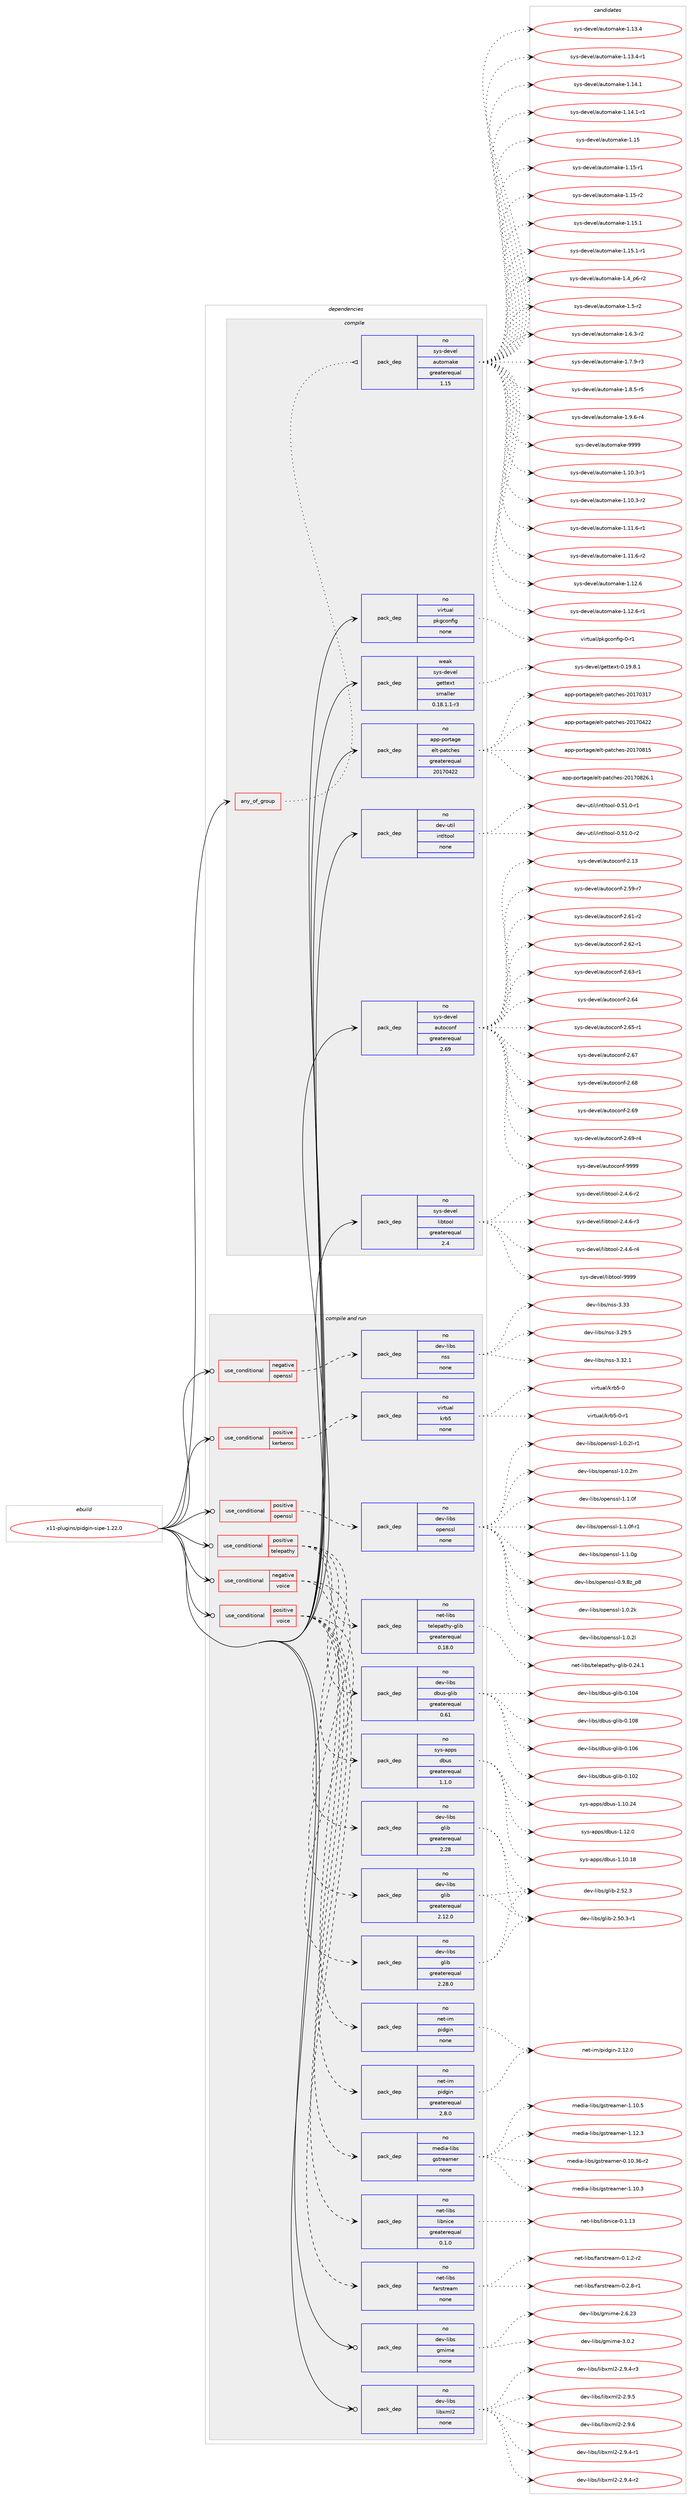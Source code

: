 digraph prolog {

# *************
# Graph options
# *************

newrank=true;
concentrate=true;
compound=true;
graph [rankdir=LR,fontname=Helvetica,fontsize=10,ranksep=1.5];#, ranksep=2.5, nodesep=0.2];
edge  [arrowhead=vee];
node  [fontname=Helvetica,fontsize=10];

# **********
# The ebuild
# **********

subgraph cluster_leftcol {
color=gray;
rank=same;
label=<<i>ebuild</i>>;
id [label="x11-plugins/pidgin-sipe-1.22.0", color=red, width=4, href="../x11-plugins/pidgin-sipe-1.22.0.svg"];
}

# ****************
# The dependencies
# ****************

subgraph cluster_midcol {
color=gray;
label=<<i>dependencies</i>>;
subgraph cluster_compile {
fillcolor="#eeeeee";
style=filled;
label=<<i>compile</i>>;
subgraph any9577 {
dependency526589 [label=<<TABLE BORDER="0" CELLBORDER="1" CELLSPACING="0" CELLPADDING="4"><TR><TD CELLPADDING="10">any_of_group</TD></TR></TABLE>>, shape=none, color=red];subgraph pack393126 {
dependency526590 [label=<<TABLE BORDER="0" CELLBORDER="1" CELLSPACING="0" CELLPADDING="4" WIDTH="220"><TR><TD ROWSPAN="6" CELLPADDING="30">pack_dep</TD></TR><TR><TD WIDTH="110">no</TD></TR><TR><TD>sys-devel</TD></TR><TR><TD>automake</TD></TR><TR><TD>greaterequal</TD></TR><TR><TD>1.15</TD></TR></TABLE>>, shape=none, color=blue];
}
dependency526589:e -> dependency526590:w [weight=20,style="dotted",arrowhead="oinv"];
}
id:e -> dependency526589:w [weight=20,style="solid",arrowhead="vee"];
subgraph pack393127 {
dependency526591 [label=<<TABLE BORDER="0" CELLBORDER="1" CELLSPACING="0" CELLPADDING="4" WIDTH="220"><TR><TD ROWSPAN="6" CELLPADDING="30">pack_dep</TD></TR><TR><TD WIDTH="110">no</TD></TR><TR><TD>app-portage</TD></TR><TR><TD>elt-patches</TD></TR><TR><TD>greaterequal</TD></TR><TR><TD>20170422</TD></TR></TABLE>>, shape=none, color=blue];
}
id:e -> dependency526591:w [weight=20,style="solid",arrowhead="vee"];
subgraph pack393128 {
dependency526592 [label=<<TABLE BORDER="0" CELLBORDER="1" CELLSPACING="0" CELLPADDING="4" WIDTH="220"><TR><TD ROWSPAN="6" CELLPADDING="30">pack_dep</TD></TR><TR><TD WIDTH="110">no</TD></TR><TR><TD>dev-util</TD></TR><TR><TD>intltool</TD></TR><TR><TD>none</TD></TR><TR><TD></TD></TR></TABLE>>, shape=none, color=blue];
}
id:e -> dependency526592:w [weight=20,style="solid",arrowhead="vee"];
subgraph pack393129 {
dependency526593 [label=<<TABLE BORDER="0" CELLBORDER="1" CELLSPACING="0" CELLPADDING="4" WIDTH="220"><TR><TD ROWSPAN="6" CELLPADDING="30">pack_dep</TD></TR><TR><TD WIDTH="110">no</TD></TR><TR><TD>sys-devel</TD></TR><TR><TD>autoconf</TD></TR><TR><TD>greaterequal</TD></TR><TR><TD>2.69</TD></TR></TABLE>>, shape=none, color=blue];
}
id:e -> dependency526593:w [weight=20,style="solid",arrowhead="vee"];
subgraph pack393130 {
dependency526594 [label=<<TABLE BORDER="0" CELLBORDER="1" CELLSPACING="0" CELLPADDING="4" WIDTH="220"><TR><TD ROWSPAN="6" CELLPADDING="30">pack_dep</TD></TR><TR><TD WIDTH="110">no</TD></TR><TR><TD>sys-devel</TD></TR><TR><TD>libtool</TD></TR><TR><TD>greaterequal</TD></TR><TR><TD>2.4</TD></TR></TABLE>>, shape=none, color=blue];
}
id:e -> dependency526594:w [weight=20,style="solid",arrowhead="vee"];
subgraph pack393131 {
dependency526595 [label=<<TABLE BORDER="0" CELLBORDER="1" CELLSPACING="0" CELLPADDING="4" WIDTH="220"><TR><TD ROWSPAN="6" CELLPADDING="30">pack_dep</TD></TR><TR><TD WIDTH="110">no</TD></TR><TR><TD>virtual</TD></TR><TR><TD>pkgconfig</TD></TR><TR><TD>none</TD></TR><TR><TD></TD></TR></TABLE>>, shape=none, color=blue];
}
id:e -> dependency526595:w [weight=20,style="solid",arrowhead="vee"];
subgraph pack393132 {
dependency526596 [label=<<TABLE BORDER="0" CELLBORDER="1" CELLSPACING="0" CELLPADDING="4" WIDTH="220"><TR><TD ROWSPAN="6" CELLPADDING="30">pack_dep</TD></TR><TR><TD WIDTH="110">weak</TD></TR><TR><TD>sys-devel</TD></TR><TR><TD>gettext</TD></TR><TR><TD>smaller</TD></TR><TR><TD>0.18.1.1-r3</TD></TR></TABLE>>, shape=none, color=blue];
}
id:e -> dependency526596:w [weight=20,style="solid",arrowhead="vee"];
}
subgraph cluster_compileandrun {
fillcolor="#eeeeee";
style=filled;
label=<<i>compile and run</i>>;
subgraph cond123538 {
dependency526597 [label=<<TABLE BORDER="0" CELLBORDER="1" CELLSPACING="0" CELLPADDING="4"><TR><TD ROWSPAN="3" CELLPADDING="10">use_conditional</TD></TR><TR><TD>negative</TD></TR><TR><TD>openssl</TD></TR></TABLE>>, shape=none, color=red];
subgraph pack393133 {
dependency526598 [label=<<TABLE BORDER="0" CELLBORDER="1" CELLSPACING="0" CELLPADDING="4" WIDTH="220"><TR><TD ROWSPAN="6" CELLPADDING="30">pack_dep</TD></TR><TR><TD WIDTH="110">no</TD></TR><TR><TD>dev-libs</TD></TR><TR><TD>nss</TD></TR><TR><TD>none</TD></TR><TR><TD></TD></TR></TABLE>>, shape=none, color=blue];
}
dependency526597:e -> dependency526598:w [weight=20,style="dashed",arrowhead="vee"];
}
id:e -> dependency526597:w [weight=20,style="solid",arrowhead="odotvee"];
subgraph cond123539 {
dependency526599 [label=<<TABLE BORDER="0" CELLBORDER="1" CELLSPACING="0" CELLPADDING="4"><TR><TD ROWSPAN="3" CELLPADDING="10">use_conditional</TD></TR><TR><TD>negative</TD></TR><TR><TD>voice</TD></TR></TABLE>>, shape=none, color=red];
subgraph pack393134 {
dependency526600 [label=<<TABLE BORDER="0" CELLBORDER="1" CELLSPACING="0" CELLPADDING="4" WIDTH="220"><TR><TD ROWSPAN="6" CELLPADDING="30">pack_dep</TD></TR><TR><TD WIDTH="110">no</TD></TR><TR><TD>dev-libs</TD></TR><TR><TD>glib</TD></TR><TR><TD>greaterequal</TD></TR><TR><TD>2.12.0</TD></TR></TABLE>>, shape=none, color=blue];
}
dependency526599:e -> dependency526600:w [weight=20,style="dashed",arrowhead="vee"];
subgraph pack393135 {
dependency526601 [label=<<TABLE BORDER="0" CELLBORDER="1" CELLSPACING="0" CELLPADDING="4" WIDTH="220"><TR><TD ROWSPAN="6" CELLPADDING="30">pack_dep</TD></TR><TR><TD WIDTH="110">no</TD></TR><TR><TD>net-im</TD></TR><TR><TD>pidgin</TD></TR><TR><TD>none</TD></TR><TR><TD></TD></TR></TABLE>>, shape=none, color=blue];
}
dependency526599:e -> dependency526601:w [weight=20,style="dashed",arrowhead="vee"];
}
id:e -> dependency526599:w [weight=20,style="solid",arrowhead="odotvee"];
subgraph cond123540 {
dependency526602 [label=<<TABLE BORDER="0" CELLBORDER="1" CELLSPACING="0" CELLPADDING="4"><TR><TD ROWSPAN="3" CELLPADDING="10">use_conditional</TD></TR><TR><TD>positive</TD></TR><TR><TD>kerberos</TD></TR></TABLE>>, shape=none, color=red];
subgraph pack393136 {
dependency526603 [label=<<TABLE BORDER="0" CELLBORDER="1" CELLSPACING="0" CELLPADDING="4" WIDTH="220"><TR><TD ROWSPAN="6" CELLPADDING="30">pack_dep</TD></TR><TR><TD WIDTH="110">no</TD></TR><TR><TD>virtual</TD></TR><TR><TD>krb5</TD></TR><TR><TD>none</TD></TR><TR><TD></TD></TR></TABLE>>, shape=none, color=blue];
}
dependency526602:e -> dependency526603:w [weight=20,style="dashed",arrowhead="vee"];
}
id:e -> dependency526602:w [weight=20,style="solid",arrowhead="odotvee"];
subgraph cond123541 {
dependency526604 [label=<<TABLE BORDER="0" CELLBORDER="1" CELLSPACING="0" CELLPADDING="4"><TR><TD ROWSPAN="3" CELLPADDING="10">use_conditional</TD></TR><TR><TD>positive</TD></TR><TR><TD>openssl</TD></TR></TABLE>>, shape=none, color=red];
subgraph pack393137 {
dependency526605 [label=<<TABLE BORDER="0" CELLBORDER="1" CELLSPACING="0" CELLPADDING="4" WIDTH="220"><TR><TD ROWSPAN="6" CELLPADDING="30">pack_dep</TD></TR><TR><TD WIDTH="110">no</TD></TR><TR><TD>dev-libs</TD></TR><TR><TD>openssl</TD></TR><TR><TD>none</TD></TR><TR><TD></TD></TR></TABLE>>, shape=none, color=blue];
}
dependency526604:e -> dependency526605:w [weight=20,style="dashed",arrowhead="vee"];
}
id:e -> dependency526604:w [weight=20,style="solid",arrowhead="odotvee"];
subgraph cond123542 {
dependency526606 [label=<<TABLE BORDER="0" CELLBORDER="1" CELLSPACING="0" CELLPADDING="4"><TR><TD ROWSPAN="3" CELLPADDING="10">use_conditional</TD></TR><TR><TD>positive</TD></TR><TR><TD>telepathy</TD></TR></TABLE>>, shape=none, color=red];
subgraph pack393138 {
dependency526607 [label=<<TABLE BORDER="0" CELLBORDER="1" CELLSPACING="0" CELLPADDING="4" WIDTH="220"><TR><TD ROWSPAN="6" CELLPADDING="30">pack_dep</TD></TR><TR><TD WIDTH="110">no</TD></TR><TR><TD>sys-apps</TD></TR><TR><TD>dbus</TD></TR><TR><TD>greaterequal</TD></TR><TR><TD>1.1.0</TD></TR></TABLE>>, shape=none, color=blue];
}
dependency526606:e -> dependency526607:w [weight=20,style="dashed",arrowhead="vee"];
subgraph pack393139 {
dependency526608 [label=<<TABLE BORDER="0" CELLBORDER="1" CELLSPACING="0" CELLPADDING="4" WIDTH="220"><TR><TD ROWSPAN="6" CELLPADDING="30">pack_dep</TD></TR><TR><TD WIDTH="110">no</TD></TR><TR><TD>dev-libs</TD></TR><TR><TD>dbus-glib</TD></TR><TR><TD>greaterequal</TD></TR><TR><TD>0.61</TD></TR></TABLE>>, shape=none, color=blue];
}
dependency526606:e -> dependency526608:w [weight=20,style="dashed",arrowhead="vee"];
subgraph pack393140 {
dependency526609 [label=<<TABLE BORDER="0" CELLBORDER="1" CELLSPACING="0" CELLPADDING="4" WIDTH="220"><TR><TD ROWSPAN="6" CELLPADDING="30">pack_dep</TD></TR><TR><TD WIDTH="110">no</TD></TR><TR><TD>dev-libs</TD></TR><TR><TD>glib</TD></TR><TR><TD>greaterequal</TD></TR><TR><TD>2.28</TD></TR></TABLE>>, shape=none, color=blue];
}
dependency526606:e -> dependency526609:w [weight=20,style="dashed",arrowhead="vee"];
subgraph pack393141 {
dependency526610 [label=<<TABLE BORDER="0" CELLBORDER="1" CELLSPACING="0" CELLPADDING="4" WIDTH="220"><TR><TD ROWSPAN="6" CELLPADDING="30">pack_dep</TD></TR><TR><TD WIDTH="110">no</TD></TR><TR><TD>net-libs</TD></TR><TR><TD>telepathy-glib</TD></TR><TR><TD>greaterequal</TD></TR><TR><TD>0.18.0</TD></TR></TABLE>>, shape=none, color=blue];
}
dependency526606:e -> dependency526610:w [weight=20,style="dashed",arrowhead="vee"];
}
id:e -> dependency526606:w [weight=20,style="solid",arrowhead="odotvee"];
subgraph cond123543 {
dependency526611 [label=<<TABLE BORDER="0" CELLBORDER="1" CELLSPACING="0" CELLPADDING="4"><TR><TD ROWSPAN="3" CELLPADDING="10">use_conditional</TD></TR><TR><TD>positive</TD></TR><TR><TD>voice</TD></TR></TABLE>>, shape=none, color=red];
subgraph pack393142 {
dependency526612 [label=<<TABLE BORDER="0" CELLBORDER="1" CELLSPACING="0" CELLPADDING="4" WIDTH="220"><TR><TD ROWSPAN="6" CELLPADDING="30">pack_dep</TD></TR><TR><TD WIDTH="110">no</TD></TR><TR><TD>dev-libs</TD></TR><TR><TD>glib</TD></TR><TR><TD>greaterequal</TD></TR><TR><TD>2.28.0</TD></TR></TABLE>>, shape=none, color=blue];
}
dependency526611:e -> dependency526612:w [weight=20,style="dashed",arrowhead="vee"];
subgraph pack393143 {
dependency526613 [label=<<TABLE BORDER="0" CELLBORDER="1" CELLSPACING="0" CELLPADDING="4" WIDTH="220"><TR><TD ROWSPAN="6" CELLPADDING="30">pack_dep</TD></TR><TR><TD WIDTH="110">no</TD></TR><TR><TD>net-libs</TD></TR><TR><TD>libnice</TD></TR><TR><TD>greaterequal</TD></TR><TR><TD>0.1.0</TD></TR></TABLE>>, shape=none, color=blue];
}
dependency526611:e -> dependency526613:w [weight=20,style="dashed",arrowhead="vee"];
subgraph pack393144 {
dependency526614 [label=<<TABLE BORDER="0" CELLBORDER="1" CELLSPACING="0" CELLPADDING="4" WIDTH="220"><TR><TD ROWSPAN="6" CELLPADDING="30">pack_dep</TD></TR><TR><TD WIDTH="110">no</TD></TR><TR><TD>media-libs</TD></TR><TR><TD>gstreamer</TD></TR><TR><TD>none</TD></TR><TR><TD></TD></TR></TABLE>>, shape=none, color=blue];
}
dependency526611:e -> dependency526614:w [weight=20,style="dashed",arrowhead="vee"];
subgraph pack393145 {
dependency526615 [label=<<TABLE BORDER="0" CELLBORDER="1" CELLSPACING="0" CELLPADDING="4" WIDTH="220"><TR><TD ROWSPAN="6" CELLPADDING="30">pack_dep</TD></TR><TR><TD WIDTH="110">no</TD></TR><TR><TD>net-im</TD></TR><TR><TD>pidgin</TD></TR><TR><TD>greaterequal</TD></TR><TR><TD>2.8.0</TD></TR></TABLE>>, shape=none, color=blue];
}
dependency526611:e -> dependency526615:w [weight=20,style="dashed",arrowhead="vee"];
subgraph pack393146 {
dependency526616 [label=<<TABLE BORDER="0" CELLBORDER="1" CELLSPACING="0" CELLPADDING="4" WIDTH="220"><TR><TD ROWSPAN="6" CELLPADDING="30">pack_dep</TD></TR><TR><TD WIDTH="110">no</TD></TR><TR><TD>net-libs</TD></TR><TR><TD>farstream</TD></TR><TR><TD>none</TD></TR><TR><TD></TD></TR></TABLE>>, shape=none, color=blue];
}
dependency526611:e -> dependency526616:w [weight=20,style="dashed",arrowhead="vee"];
}
id:e -> dependency526611:w [weight=20,style="solid",arrowhead="odotvee"];
subgraph pack393147 {
dependency526617 [label=<<TABLE BORDER="0" CELLBORDER="1" CELLSPACING="0" CELLPADDING="4" WIDTH="220"><TR><TD ROWSPAN="6" CELLPADDING="30">pack_dep</TD></TR><TR><TD WIDTH="110">no</TD></TR><TR><TD>dev-libs</TD></TR><TR><TD>gmime</TD></TR><TR><TD>none</TD></TR><TR><TD></TD></TR></TABLE>>, shape=none, color=blue];
}
id:e -> dependency526617:w [weight=20,style="solid",arrowhead="odotvee"];
subgraph pack393148 {
dependency526618 [label=<<TABLE BORDER="0" CELLBORDER="1" CELLSPACING="0" CELLPADDING="4" WIDTH="220"><TR><TD ROWSPAN="6" CELLPADDING="30">pack_dep</TD></TR><TR><TD WIDTH="110">no</TD></TR><TR><TD>dev-libs</TD></TR><TR><TD>libxml2</TD></TR><TR><TD>none</TD></TR><TR><TD></TD></TR></TABLE>>, shape=none, color=blue];
}
id:e -> dependency526618:w [weight=20,style="solid",arrowhead="odotvee"];
}
subgraph cluster_run {
fillcolor="#eeeeee";
style=filled;
label=<<i>run</i>>;
}
}

# **************
# The candidates
# **************

subgraph cluster_choices {
rank=same;
color=gray;
label=<<i>candidates</i>>;

subgraph choice393126 {
color=black;
nodesep=1;
choice11512111545100101118101108479711711611110997107101454946494846514511449 [label="sys-devel/automake-1.10.3-r1", color=red, width=4,href="../sys-devel/automake-1.10.3-r1.svg"];
choice11512111545100101118101108479711711611110997107101454946494846514511450 [label="sys-devel/automake-1.10.3-r2", color=red, width=4,href="../sys-devel/automake-1.10.3-r2.svg"];
choice11512111545100101118101108479711711611110997107101454946494946544511449 [label="sys-devel/automake-1.11.6-r1", color=red, width=4,href="../sys-devel/automake-1.11.6-r1.svg"];
choice11512111545100101118101108479711711611110997107101454946494946544511450 [label="sys-devel/automake-1.11.6-r2", color=red, width=4,href="../sys-devel/automake-1.11.6-r2.svg"];
choice1151211154510010111810110847971171161111099710710145494649504654 [label="sys-devel/automake-1.12.6", color=red, width=4,href="../sys-devel/automake-1.12.6.svg"];
choice11512111545100101118101108479711711611110997107101454946495046544511449 [label="sys-devel/automake-1.12.6-r1", color=red, width=4,href="../sys-devel/automake-1.12.6-r1.svg"];
choice1151211154510010111810110847971171161111099710710145494649514652 [label="sys-devel/automake-1.13.4", color=red, width=4,href="../sys-devel/automake-1.13.4.svg"];
choice11512111545100101118101108479711711611110997107101454946495146524511449 [label="sys-devel/automake-1.13.4-r1", color=red, width=4,href="../sys-devel/automake-1.13.4-r1.svg"];
choice1151211154510010111810110847971171161111099710710145494649524649 [label="sys-devel/automake-1.14.1", color=red, width=4,href="../sys-devel/automake-1.14.1.svg"];
choice11512111545100101118101108479711711611110997107101454946495246494511449 [label="sys-devel/automake-1.14.1-r1", color=red, width=4,href="../sys-devel/automake-1.14.1-r1.svg"];
choice115121115451001011181011084797117116111109971071014549464953 [label="sys-devel/automake-1.15", color=red, width=4,href="../sys-devel/automake-1.15.svg"];
choice1151211154510010111810110847971171161111099710710145494649534511449 [label="sys-devel/automake-1.15-r1", color=red, width=4,href="../sys-devel/automake-1.15-r1.svg"];
choice1151211154510010111810110847971171161111099710710145494649534511450 [label="sys-devel/automake-1.15-r2", color=red, width=4,href="../sys-devel/automake-1.15-r2.svg"];
choice1151211154510010111810110847971171161111099710710145494649534649 [label="sys-devel/automake-1.15.1", color=red, width=4,href="../sys-devel/automake-1.15.1.svg"];
choice11512111545100101118101108479711711611110997107101454946495346494511449 [label="sys-devel/automake-1.15.1-r1", color=red, width=4,href="../sys-devel/automake-1.15.1-r1.svg"];
choice115121115451001011181011084797117116111109971071014549465295112544511450 [label="sys-devel/automake-1.4_p6-r2", color=red, width=4,href="../sys-devel/automake-1.4_p6-r2.svg"];
choice11512111545100101118101108479711711611110997107101454946534511450 [label="sys-devel/automake-1.5-r2", color=red, width=4,href="../sys-devel/automake-1.5-r2.svg"];
choice115121115451001011181011084797117116111109971071014549465446514511450 [label="sys-devel/automake-1.6.3-r2", color=red, width=4,href="../sys-devel/automake-1.6.3-r2.svg"];
choice115121115451001011181011084797117116111109971071014549465546574511451 [label="sys-devel/automake-1.7.9-r3", color=red, width=4,href="../sys-devel/automake-1.7.9-r3.svg"];
choice115121115451001011181011084797117116111109971071014549465646534511453 [label="sys-devel/automake-1.8.5-r5", color=red, width=4,href="../sys-devel/automake-1.8.5-r5.svg"];
choice115121115451001011181011084797117116111109971071014549465746544511452 [label="sys-devel/automake-1.9.6-r4", color=red, width=4,href="../sys-devel/automake-1.9.6-r4.svg"];
choice115121115451001011181011084797117116111109971071014557575757 [label="sys-devel/automake-9999", color=red, width=4,href="../sys-devel/automake-9999.svg"];
dependency526590:e -> choice11512111545100101118101108479711711611110997107101454946494846514511449:w [style=dotted,weight="100"];
dependency526590:e -> choice11512111545100101118101108479711711611110997107101454946494846514511450:w [style=dotted,weight="100"];
dependency526590:e -> choice11512111545100101118101108479711711611110997107101454946494946544511449:w [style=dotted,weight="100"];
dependency526590:e -> choice11512111545100101118101108479711711611110997107101454946494946544511450:w [style=dotted,weight="100"];
dependency526590:e -> choice1151211154510010111810110847971171161111099710710145494649504654:w [style=dotted,weight="100"];
dependency526590:e -> choice11512111545100101118101108479711711611110997107101454946495046544511449:w [style=dotted,weight="100"];
dependency526590:e -> choice1151211154510010111810110847971171161111099710710145494649514652:w [style=dotted,weight="100"];
dependency526590:e -> choice11512111545100101118101108479711711611110997107101454946495146524511449:w [style=dotted,weight="100"];
dependency526590:e -> choice1151211154510010111810110847971171161111099710710145494649524649:w [style=dotted,weight="100"];
dependency526590:e -> choice11512111545100101118101108479711711611110997107101454946495246494511449:w [style=dotted,weight="100"];
dependency526590:e -> choice115121115451001011181011084797117116111109971071014549464953:w [style=dotted,weight="100"];
dependency526590:e -> choice1151211154510010111810110847971171161111099710710145494649534511449:w [style=dotted,weight="100"];
dependency526590:e -> choice1151211154510010111810110847971171161111099710710145494649534511450:w [style=dotted,weight="100"];
dependency526590:e -> choice1151211154510010111810110847971171161111099710710145494649534649:w [style=dotted,weight="100"];
dependency526590:e -> choice11512111545100101118101108479711711611110997107101454946495346494511449:w [style=dotted,weight="100"];
dependency526590:e -> choice115121115451001011181011084797117116111109971071014549465295112544511450:w [style=dotted,weight="100"];
dependency526590:e -> choice11512111545100101118101108479711711611110997107101454946534511450:w [style=dotted,weight="100"];
dependency526590:e -> choice115121115451001011181011084797117116111109971071014549465446514511450:w [style=dotted,weight="100"];
dependency526590:e -> choice115121115451001011181011084797117116111109971071014549465546574511451:w [style=dotted,weight="100"];
dependency526590:e -> choice115121115451001011181011084797117116111109971071014549465646534511453:w [style=dotted,weight="100"];
dependency526590:e -> choice115121115451001011181011084797117116111109971071014549465746544511452:w [style=dotted,weight="100"];
dependency526590:e -> choice115121115451001011181011084797117116111109971071014557575757:w [style=dotted,weight="100"];
}
subgraph choice393127 {
color=black;
nodesep=1;
choice97112112451121111141169710310147101108116451129711699104101115455048495548514955 [label="app-portage/elt-patches-20170317", color=red, width=4,href="../app-portage/elt-patches-20170317.svg"];
choice97112112451121111141169710310147101108116451129711699104101115455048495548525050 [label="app-portage/elt-patches-20170422", color=red, width=4,href="../app-portage/elt-patches-20170422.svg"];
choice97112112451121111141169710310147101108116451129711699104101115455048495548564953 [label="app-portage/elt-patches-20170815", color=red, width=4,href="../app-portage/elt-patches-20170815.svg"];
choice971121124511211111411697103101471011081164511297116991041011154550484955485650544649 [label="app-portage/elt-patches-20170826.1", color=red, width=4,href="../app-portage/elt-patches-20170826.1.svg"];
dependency526591:e -> choice97112112451121111141169710310147101108116451129711699104101115455048495548514955:w [style=dotted,weight="100"];
dependency526591:e -> choice97112112451121111141169710310147101108116451129711699104101115455048495548525050:w [style=dotted,weight="100"];
dependency526591:e -> choice97112112451121111141169710310147101108116451129711699104101115455048495548564953:w [style=dotted,weight="100"];
dependency526591:e -> choice971121124511211111411697103101471011081164511297116991041011154550484955485650544649:w [style=dotted,weight="100"];
}
subgraph choice393128 {
color=black;
nodesep=1;
choice1001011184511711610510847105110116108116111111108454846534946484511449 [label="dev-util/intltool-0.51.0-r1", color=red, width=4,href="../dev-util/intltool-0.51.0-r1.svg"];
choice1001011184511711610510847105110116108116111111108454846534946484511450 [label="dev-util/intltool-0.51.0-r2", color=red, width=4,href="../dev-util/intltool-0.51.0-r2.svg"];
dependency526592:e -> choice1001011184511711610510847105110116108116111111108454846534946484511449:w [style=dotted,weight="100"];
dependency526592:e -> choice1001011184511711610510847105110116108116111111108454846534946484511450:w [style=dotted,weight="100"];
}
subgraph choice393129 {
color=black;
nodesep=1;
choice115121115451001011181011084797117116111991111101024550464951 [label="sys-devel/autoconf-2.13", color=red, width=4,href="../sys-devel/autoconf-2.13.svg"];
choice1151211154510010111810110847971171161119911111010245504653574511455 [label="sys-devel/autoconf-2.59-r7", color=red, width=4,href="../sys-devel/autoconf-2.59-r7.svg"];
choice1151211154510010111810110847971171161119911111010245504654494511450 [label="sys-devel/autoconf-2.61-r2", color=red, width=4,href="../sys-devel/autoconf-2.61-r2.svg"];
choice1151211154510010111810110847971171161119911111010245504654504511449 [label="sys-devel/autoconf-2.62-r1", color=red, width=4,href="../sys-devel/autoconf-2.62-r1.svg"];
choice1151211154510010111810110847971171161119911111010245504654514511449 [label="sys-devel/autoconf-2.63-r1", color=red, width=4,href="../sys-devel/autoconf-2.63-r1.svg"];
choice115121115451001011181011084797117116111991111101024550465452 [label="sys-devel/autoconf-2.64", color=red, width=4,href="../sys-devel/autoconf-2.64.svg"];
choice1151211154510010111810110847971171161119911111010245504654534511449 [label="sys-devel/autoconf-2.65-r1", color=red, width=4,href="../sys-devel/autoconf-2.65-r1.svg"];
choice115121115451001011181011084797117116111991111101024550465455 [label="sys-devel/autoconf-2.67", color=red, width=4,href="../sys-devel/autoconf-2.67.svg"];
choice115121115451001011181011084797117116111991111101024550465456 [label="sys-devel/autoconf-2.68", color=red, width=4,href="../sys-devel/autoconf-2.68.svg"];
choice115121115451001011181011084797117116111991111101024550465457 [label="sys-devel/autoconf-2.69", color=red, width=4,href="../sys-devel/autoconf-2.69.svg"];
choice1151211154510010111810110847971171161119911111010245504654574511452 [label="sys-devel/autoconf-2.69-r4", color=red, width=4,href="../sys-devel/autoconf-2.69-r4.svg"];
choice115121115451001011181011084797117116111991111101024557575757 [label="sys-devel/autoconf-9999", color=red, width=4,href="../sys-devel/autoconf-9999.svg"];
dependency526593:e -> choice115121115451001011181011084797117116111991111101024550464951:w [style=dotted,weight="100"];
dependency526593:e -> choice1151211154510010111810110847971171161119911111010245504653574511455:w [style=dotted,weight="100"];
dependency526593:e -> choice1151211154510010111810110847971171161119911111010245504654494511450:w [style=dotted,weight="100"];
dependency526593:e -> choice1151211154510010111810110847971171161119911111010245504654504511449:w [style=dotted,weight="100"];
dependency526593:e -> choice1151211154510010111810110847971171161119911111010245504654514511449:w [style=dotted,weight="100"];
dependency526593:e -> choice115121115451001011181011084797117116111991111101024550465452:w [style=dotted,weight="100"];
dependency526593:e -> choice1151211154510010111810110847971171161119911111010245504654534511449:w [style=dotted,weight="100"];
dependency526593:e -> choice115121115451001011181011084797117116111991111101024550465455:w [style=dotted,weight="100"];
dependency526593:e -> choice115121115451001011181011084797117116111991111101024550465456:w [style=dotted,weight="100"];
dependency526593:e -> choice115121115451001011181011084797117116111991111101024550465457:w [style=dotted,weight="100"];
dependency526593:e -> choice1151211154510010111810110847971171161119911111010245504654574511452:w [style=dotted,weight="100"];
dependency526593:e -> choice115121115451001011181011084797117116111991111101024557575757:w [style=dotted,weight="100"];
}
subgraph choice393130 {
color=black;
nodesep=1;
choice1151211154510010111810110847108105981161111111084550465246544511450 [label="sys-devel/libtool-2.4.6-r2", color=red, width=4,href="../sys-devel/libtool-2.4.6-r2.svg"];
choice1151211154510010111810110847108105981161111111084550465246544511451 [label="sys-devel/libtool-2.4.6-r3", color=red, width=4,href="../sys-devel/libtool-2.4.6-r3.svg"];
choice1151211154510010111810110847108105981161111111084550465246544511452 [label="sys-devel/libtool-2.4.6-r4", color=red, width=4,href="../sys-devel/libtool-2.4.6-r4.svg"];
choice1151211154510010111810110847108105981161111111084557575757 [label="sys-devel/libtool-9999", color=red, width=4,href="../sys-devel/libtool-9999.svg"];
dependency526594:e -> choice1151211154510010111810110847108105981161111111084550465246544511450:w [style=dotted,weight="100"];
dependency526594:e -> choice1151211154510010111810110847108105981161111111084550465246544511451:w [style=dotted,weight="100"];
dependency526594:e -> choice1151211154510010111810110847108105981161111111084550465246544511452:w [style=dotted,weight="100"];
dependency526594:e -> choice1151211154510010111810110847108105981161111111084557575757:w [style=dotted,weight="100"];
}
subgraph choice393131 {
color=black;
nodesep=1;
choice11810511411611797108471121071039911111010210510345484511449 [label="virtual/pkgconfig-0-r1", color=red, width=4,href="../virtual/pkgconfig-0-r1.svg"];
dependency526595:e -> choice11810511411611797108471121071039911111010210510345484511449:w [style=dotted,weight="100"];
}
subgraph choice393132 {
color=black;
nodesep=1;
choice1151211154510010111810110847103101116116101120116454846495746564649 [label="sys-devel/gettext-0.19.8.1", color=red, width=4,href="../sys-devel/gettext-0.19.8.1.svg"];
dependency526596:e -> choice1151211154510010111810110847103101116116101120116454846495746564649:w [style=dotted,weight="100"];
}
subgraph choice393133 {
color=black;
nodesep=1;
choice10010111845108105981154711011511545514650574653 [label="dev-libs/nss-3.29.5", color=red, width=4,href="../dev-libs/nss-3.29.5.svg"];
choice10010111845108105981154711011511545514651504649 [label="dev-libs/nss-3.32.1", color=red, width=4,href="../dev-libs/nss-3.32.1.svg"];
choice1001011184510810598115471101151154551465151 [label="dev-libs/nss-3.33", color=red, width=4,href="../dev-libs/nss-3.33.svg"];
dependency526598:e -> choice10010111845108105981154711011511545514650574653:w [style=dotted,weight="100"];
dependency526598:e -> choice10010111845108105981154711011511545514651504649:w [style=dotted,weight="100"];
dependency526598:e -> choice1001011184510810598115471101151154551465151:w [style=dotted,weight="100"];
}
subgraph choice393134 {
color=black;
nodesep=1;
choice10010111845108105981154710310810598455046534846514511449 [label="dev-libs/glib-2.50.3-r1", color=red, width=4,href="../dev-libs/glib-2.50.3-r1.svg"];
choice1001011184510810598115471031081059845504653504651 [label="dev-libs/glib-2.52.3", color=red, width=4,href="../dev-libs/glib-2.52.3.svg"];
dependency526600:e -> choice10010111845108105981154710310810598455046534846514511449:w [style=dotted,weight="100"];
dependency526600:e -> choice1001011184510810598115471031081059845504653504651:w [style=dotted,weight="100"];
}
subgraph choice393135 {
color=black;
nodesep=1;
choice110101116451051094711210510010310511045504649504648 [label="net-im/pidgin-2.12.0", color=red, width=4,href="../net-im/pidgin-2.12.0.svg"];
dependency526601:e -> choice110101116451051094711210510010310511045504649504648:w [style=dotted,weight="100"];
}
subgraph choice393136 {
color=black;
nodesep=1;
choice118105114116117971084710711498534548 [label="virtual/krb5-0", color=red, width=4,href="../virtual/krb5-0.svg"];
choice1181051141161179710847107114985345484511449 [label="virtual/krb5-0-r1", color=red, width=4,href="../virtual/krb5-0-r1.svg"];
dependency526603:e -> choice118105114116117971084710711498534548:w [style=dotted,weight="100"];
dependency526603:e -> choice1181051141161179710847107114985345484511449:w [style=dotted,weight="100"];
}
subgraph choice393137 {
color=black;
nodesep=1;
choice1001011184510810598115471111121011101151151084548465746561229511256 [label="dev-libs/openssl-0.9.8z_p8", color=red, width=4,href="../dev-libs/openssl-0.9.8z_p8.svg"];
choice100101118451081059811547111112101110115115108454946484650107 [label="dev-libs/openssl-1.0.2k", color=red, width=4,href="../dev-libs/openssl-1.0.2k.svg"];
choice100101118451081059811547111112101110115115108454946484650108 [label="dev-libs/openssl-1.0.2l", color=red, width=4,href="../dev-libs/openssl-1.0.2l.svg"];
choice1001011184510810598115471111121011101151151084549464846501084511449 [label="dev-libs/openssl-1.0.2l-r1", color=red, width=4,href="../dev-libs/openssl-1.0.2l-r1.svg"];
choice100101118451081059811547111112101110115115108454946484650109 [label="dev-libs/openssl-1.0.2m", color=red, width=4,href="../dev-libs/openssl-1.0.2m.svg"];
choice100101118451081059811547111112101110115115108454946494648102 [label="dev-libs/openssl-1.1.0f", color=red, width=4,href="../dev-libs/openssl-1.1.0f.svg"];
choice1001011184510810598115471111121011101151151084549464946481024511449 [label="dev-libs/openssl-1.1.0f-r1", color=red, width=4,href="../dev-libs/openssl-1.1.0f-r1.svg"];
choice100101118451081059811547111112101110115115108454946494648103 [label="dev-libs/openssl-1.1.0g", color=red, width=4,href="../dev-libs/openssl-1.1.0g.svg"];
dependency526605:e -> choice1001011184510810598115471111121011101151151084548465746561229511256:w [style=dotted,weight="100"];
dependency526605:e -> choice100101118451081059811547111112101110115115108454946484650107:w [style=dotted,weight="100"];
dependency526605:e -> choice100101118451081059811547111112101110115115108454946484650108:w [style=dotted,weight="100"];
dependency526605:e -> choice1001011184510810598115471111121011101151151084549464846501084511449:w [style=dotted,weight="100"];
dependency526605:e -> choice100101118451081059811547111112101110115115108454946484650109:w [style=dotted,weight="100"];
dependency526605:e -> choice100101118451081059811547111112101110115115108454946494648102:w [style=dotted,weight="100"];
dependency526605:e -> choice1001011184510810598115471111121011101151151084549464946481024511449:w [style=dotted,weight="100"];
dependency526605:e -> choice100101118451081059811547111112101110115115108454946494648103:w [style=dotted,weight="100"];
}
subgraph choice393138 {
color=black;
nodesep=1;
choice115121115459711211211547100981171154549464948464956 [label="sys-apps/dbus-1.10.18", color=red, width=4,href="../sys-apps/dbus-1.10.18.svg"];
choice115121115459711211211547100981171154549464948465052 [label="sys-apps/dbus-1.10.24", color=red, width=4,href="../sys-apps/dbus-1.10.24.svg"];
choice1151211154597112112115471009811711545494649504648 [label="sys-apps/dbus-1.12.0", color=red, width=4,href="../sys-apps/dbus-1.12.0.svg"];
dependency526607:e -> choice115121115459711211211547100981171154549464948464956:w [style=dotted,weight="100"];
dependency526607:e -> choice115121115459711211211547100981171154549464948465052:w [style=dotted,weight="100"];
dependency526607:e -> choice1151211154597112112115471009811711545494649504648:w [style=dotted,weight="100"];
}
subgraph choice393139 {
color=black;
nodesep=1;
choice100101118451081059811547100981171154510310810598454846494850 [label="dev-libs/dbus-glib-0.102", color=red, width=4,href="../dev-libs/dbus-glib-0.102.svg"];
choice100101118451081059811547100981171154510310810598454846494852 [label="dev-libs/dbus-glib-0.104", color=red, width=4,href="../dev-libs/dbus-glib-0.104.svg"];
choice100101118451081059811547100981171154510310810598454846494854 [label="dev-libs/dbus-glib-0.106", color=red, width=4,href="../dev-libs/dbus-glib-0.106.svg"];
choice100101118451081059811547100981171154510310810598454846494856 [label="dev-libs/dbus-glib-0.108", color=red, width=4,href="../dev-libs/dbus-glib-0.108.svg"];
dependency526608:e -> choice100101118451081059811547100981171154510310810598454846494850:w [style=dotted,weight="100"];
dependency526608:e -> choice100101118451081059811547100981171154510310810598454846494852:w [style=dotted,weight="100"];
dependency526608:e -> choice100101118451081059811547100981171154510310810598454846494854:w [style=dotted,weight="100"];
dependency526608:e -> choice100101118451081059811547100981171154510310810598454846494856:w [style=dotted,weight="100"];
}
subgraph choice393140 {
color=black;
nodesep=1;
choice10010111845108105981154710310810598455046534846514511449 [label="dev-libs/glib-2.50.3-r1", color=red, width=4,href="../dev-libs/glib-2.50.3-r1.svg"];
choice1001011184510810598115471031081059845504653504651 [label="dev-libs/glib-2.52.3", color=red, width=4,href="../dev-libs/glib-2.52.3.svg"];
dependency526609:e -> choice10010111845108105981154710310810598455046534846514511449:w [style=dotted,weight="100"];
dependency526609:e -> choice1001011184510810598115471031081059845504653504651:w [style=dotted,weight="100"];
}
subgraph choice393141 {
color=black;
nodesep=1;
choice11010111645108105981154711610110810111297116104121451031081059845484650524649 [label="net-libs/telepathy-glib-0.24.1", color=red, width=4,href="../net-libs/telepathy-glib-0.24.1.svg"];
dependency526610:e -> choice11010111645108105981154711610110810111297116104121451031081059845484650524649:w [style=dotted,weight="100"];
}
subgraph choice393142 {
color=black;
nodesep=1;
choice10010111845108105981154710310810598455046534846514511449 [label="dev-libs/glib-2.50.3-r1", color=red, width=4,href="../dev-libs/glib-2.50.3-r1.svg"];
choice1001011184510810598115471031081059845504653504651 [label="dev-libs/glib-2.52.3", color=red, width=4,href="../dev-libs/glib-2.52.3.svg"];
dependency526612:e -> choice10010111845108105981154710310810598455046534846514511449:w [style=dotted,weight="100"];
dependency526612:e -> choice1001011184510810598115471031081059845504653504651:w [style=dotted,weight="100"];
}
subgraph choice393143 {
color=black;
nodesep=1;
choice110101116451081059811547108105981101059910145484649464951 [label="net-libs/libnice-0.1.13", color=red, width=4,href="../net-libs/libnice-0.1.13.svg"];
dependency526613:e -> choice110101116451081059811547108105981101059910145484649464951:w [style=dotted,weight="100"];
}
subgraph choice393144 {
color=black;
nodesep=1;
choice109101100105974510810598115471031151161141019710910111445484649484651544511450 [label="media-libs/gstreamer-0.10.36-r2", color=red, width=4,href="../media-libs/gstreamer-0.10.36-r2.svg"];
choice109101100105974510810598115471031151161141019710910111445494649484651 [label="media-libs/gstreamer-1.10.3", color=red, width=4,href="../media-libs/gstreamer-1.10.3.svg"];
choice109101100105974510810598115471031151161141019710910111445494649484653 [label="media-libs/gstreamer-1.10.5", color=red, width=4,href="../media-libs/gstreamer-1.10.5.svg"];
choice109101100105974510810598115471031151161141019710910111445494649504651 [label="media-libs/gstreamer-1.12.3", color=red, width=4,href="../media-libs/gstreamer-1.12.3.svg"];
dependency526614:e -> choice109101100105974510810598115471031151161141019710910111445484649484651544511450:w [style=dotted,weight="100"];
dependency526614:e -> choice109101100105974510810598115471031151161141019710910111445494649484651:w [style=dotted,weight="100"];
dependency526614:e -> choice109101100105974510810598115471031151161141019710910111445494649484653:w [style=dotted,weight="100"];
dependency526614:e -> choice109101100105974510810598115471031151161141019710910111445494649504651:w [style=dotted,weight="100"];
}
subgraph choice393145 {
color=black;
nodesep=1;
choice110101116451051094711210510010310511045504649504648 [label="net-im/pidgin-2.12.0", color=red, width=4,href="../net-im/pidgin-2.12.0.svg"];
dependency526615:e -> choice110101116451051094711210510010310511045504649504648:w [style=dotted,weight="100"];
}
subgraph choice393146 {
color=black;
nodesep=1;
choice11010111645108105981154710297114115116114101971094548464946504511450 [label="net-libs/farstream-0.1.2-r2", color=red, width=4,href="../net-libs/farstream-0.1.2-r2.svg"];
choice11010111645108105981154710297114115116114101971094548465046564511449 [label="net-libs/farstream-0.2.8-r1", color=red, width=4,href="../net-libs/farstream-0.2.8-r1.svg"];
dependency526616:e -> choice11010111645108105981154710297114115116114101971094548464946504511450:w [style=dotted,weight="100"];
dependency526616:e -> choice11010111645108105981154710297114115116114101971094548465046564511449:w [style=dotted,weight="100"];
}
subgraph choice393147 {
color=black;
nodesep=1;
choice10010111845108105981154710310910510910145504654465051 [label="dev-libs/gmime-2.6.23", color=red, width=4,href="../dev-libs/gmime-2.6.23.svg"];
choice100101118451081059811547103109105109101455146484650 [label="dev-libs/gmime-3.0.2", color=red, width=4,href="../dev-libs/gmime-3.0.2.svg"];
dependency526617:e -> choice10010111845108105981154710310910510910145504654465051:w [style=dotted,weight="100"];
dependency526617:e -> choice100101118451081059811547103109105109101455146484650:w [style=dotted,weight="100"];
}
subgraph choice393148 {
color=black;
nodesep=1;
choice10010111845108105981154710810598120109108504550465746524511449 [label="dev-libs/libxml2-2.9.4-r1", color=red, width=4,href="../dev-libs/libxml2-2.9.4-r1.svg"];
choice10010111845108105981154710810598120109108504550465746524511450 [label="dev-libs/libxml2-2.9.4-r2", color=red, width=4,href="../dev-libs/libxml2-2.9.4-r2.svg"];
choice10010111845108105981154710810598120109108504550465746524511451 [label="dev-libs/libxml2-2.9.4-r3", color=red, width=4,href="../dev-libs/libxml2-2.9.4-r3.svg"];
choice1001011184510810598115471081059812010910850455046574653 [label="dev-libs/libxml2-2.9.5", color=red, width=4,href="../dev-libs/libxml2-2.9.5.svg"];
choice1001011184510810598115471081059812010910850455046574654 [label="dev-libs/libxml2-2.9.6", color=red, width=4,href="../dev-libs/libxml2-2.9.6.svg"];
dependency526618:e -> choice10010111845108105981154710810598120109108504550465746524511449:w [style=dotted,weight="100"];
dependency526618:e -> choice10010111845108105981154710810598120109108504550465746524511450:w [style=dotted,weight="100"];
dependency526618:e -> choice10010111845108105981154710810598120109108504550465746524511451:w [style=dotted,weight="100"];
dependency526618:e -> choice1001011184510810598115471081059812010910850455046574653:w [style=dotted,weight="100"];
dependency526618:e -> choice1001011184510810598115471081059812010910850455046574654:w [style=dotted,weight="100"];
}
}

}
